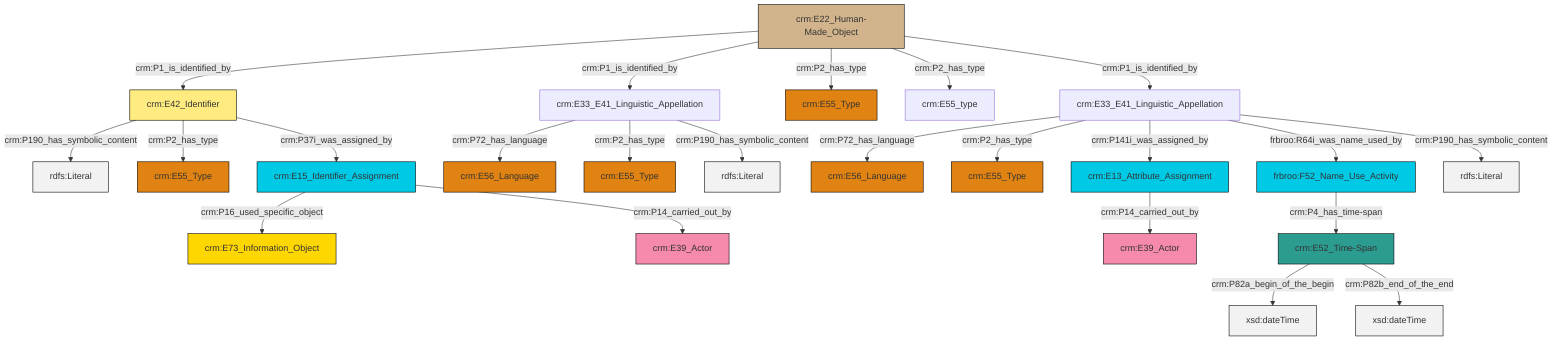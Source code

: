 graph TD
classDef Literal fill:#f2f2f2,stroke:#000000;
classDef CRM_Entity fill:#FFFFFF,stroke:#000000;
classDef Temporal_Entity fill:#00C9E6, stroke:#000000;
classDef Type fill:#E18312, stroke:#000000;
classDef Time-Span fill:#2C9C91, stroke:#000000;
classDef Appellation fill:#FFEB7F, stroke:#000000;
classDef Place fill:#008836, stroke:#000000;
classDef Persistent_Item fill:#B266B2, stroke:#000000;
classDef Conceptual_Object fill:#FFD700, stroke:#000000;
classDef Physical_Thing fill:#D2B48C, stroke:#000000;
classDef Actor fill:#f58aad, stroke:#000000;
classDef PC_Classes fill:#4ce600, stroke:#000000;
classDef Multi fill:#cccccc,stroke:#000000;

0["crm:E33_E41_Linguistic_Appellation"]:::Default -->|crm:P72_has_language| 1["crm:E56_Language"]:::Type
6["crm:E52_Time-Span"]:::Time-Span -->|crm:P82a_begin_of_the_begin| 7[xsd:dateTime]:::Literal
4["crm:E22_Human-Made_Object"]:::Physical_Thing -->|crm:P1_is_identified_by| 8["crm:E42_Identifier"]:::Appellation
11["crm:E13_Attribute_Assignment"]:::Temporal_Entity -->|crm:P14_carried_out_by| 12["crm:E39_Actor"]:::Actor
13["frbroo:F52_Name_Use_Activity"]:::Temporal_Entity -->|crm:P4_has_time-span| 6["crm:E52_Time-Span"]:::Time-Span
0["crm:E33_E41_Linguistic_Appellation"]:::Default -->|crm:P2_has_type| 14["crm:E55_Type"]:::Type
8["crm:E42_Identifier"]:::Appellation -->|crm:P190_has_symbolic_content| 15[rdfs:Literal]:::Literal
4["crm:E22_Human-Made_Object"]:::Physical_Thing -->|crm:P1_is_identified_by| 0["crm:E33_E41_Linguistic_Appellation"]:::Default
2["crm:E15_Identifier_Assignment"]:::Temporal_Entity -->|crm:P16_used_specific_object| 19["crm:E73_Information_Object"]:::Conceptual_Object
9["crm:E33_E41_Linguistic_Appellation"]:::Default -->|crm:P72_has_language| 20["crm:E56_Language"]:::Type
6["crm:E52_Time-Span"]:::Time-Span -->|crm:P82b_end_of_the_end| 22[xsd:dateTime]:::Literal
2["crm:E15_Identifier_Assignment"]:::Temporal_Entity -->|crm:P14_carried_out_by| 16["crm:E39_Actor"]:::Actor
9["crm:E33_E41_Linguistic_Appellation"]:::Default -->|crm:P2_has_type| 25["crm:E55_Type"]:::Type
9["crm:E33_E41_Linguistic_Appellation"]:::Default -->|crm:P141i_was_assigned_by| 11["crm:E13_Attribute_Assignment"]:::Temporal_Entity
9["crm:E33_E41_Linguistic_Appellation"]:::Default -->|frbroo:R64i_was_name_used_by| 13["frbroo:F52_Name_Use_Activity"]:::Temporal_Entity
8["crm:E42_Identifier"]:::Appellation -->|crm:P2_has_type| 31["crm:E55_Type"]:::Type
8["crm:E42_Identifier"]:::Appellation -->|crm:P37i_was_assigned_by| 2["crm:E15_Identifier_Assignment"]:::Temporal_Entity
4["crm:E22_Human-Made_Object"]:::Physical_Thing -->|crm:P2_has_type| 37["crm:E55_Type"]:::Type
0["crm:E33_E41_Linguistic_Appellation"]:::Default -->|crm:P190_has_symbolic_content| 39[rdfs:Literal]:::Literal
9["crm:E33_E41_Linguistic_Appellation"]:::Default -->|crm:P190_has_symbolic_content| 41[rdfs:Literal]:::Literal
4["crm:E22_Human-Made_Object"]:::Physical_Thing -->|crm:P2_has_type| 33["crm:E55_type"]:::Default
4["crm:E22_Human-Made_Object"]:::Physical_Thing -->|crm:P1_is_identified_by| 9["crm:E33_E41_Linguistic_Appellation"]:::Default